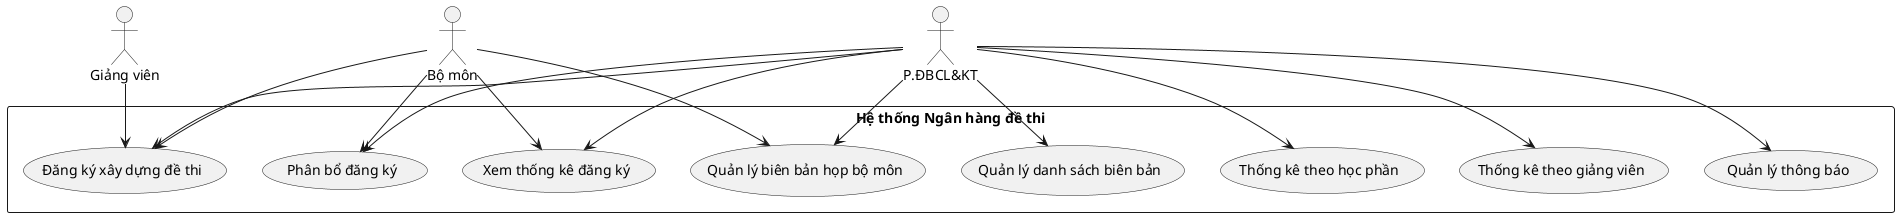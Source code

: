 @startuml "Ngân hàng đề thi - Use case diagram"

actor "Giảng viên" as Teacher
actor "Bộ môn" as Department
actor "P.ĐBCL&KT" as QualityOffice

rectangle "Hệ thống Ngân hàng đề thi" {
  usecase "Đăng ký xây dựng đề thi" as UC1
  usecase "Phân bổ đăng ký" as UC2
  usecase "Quản lý biên bản họp bộ môn" as UC3
  usecase "Xem thống kê đăng ký" as UC4
  usecase "Quản lý thông báo" as UC5
  usecase "Thống kê theo giảng viên" as UC6
  usecase "Thống kê theo học phần" as UC7
  usecase "Quản lý danh sách biên bản" as UC8
}

Teacher --> UC1
Department --> UC1
Department --> UC2
Department --> UC3
Department --> UC4
QualityOffice --> UC2
QualityOffice --> UC4
QualityOffice --> UC5
QualityOffice --> UC6
QualityOffice --> UC7
QualityOffice --> UC8

UC1 <-- QualityOffice
UC3 <-- QualityOffice

@enduml